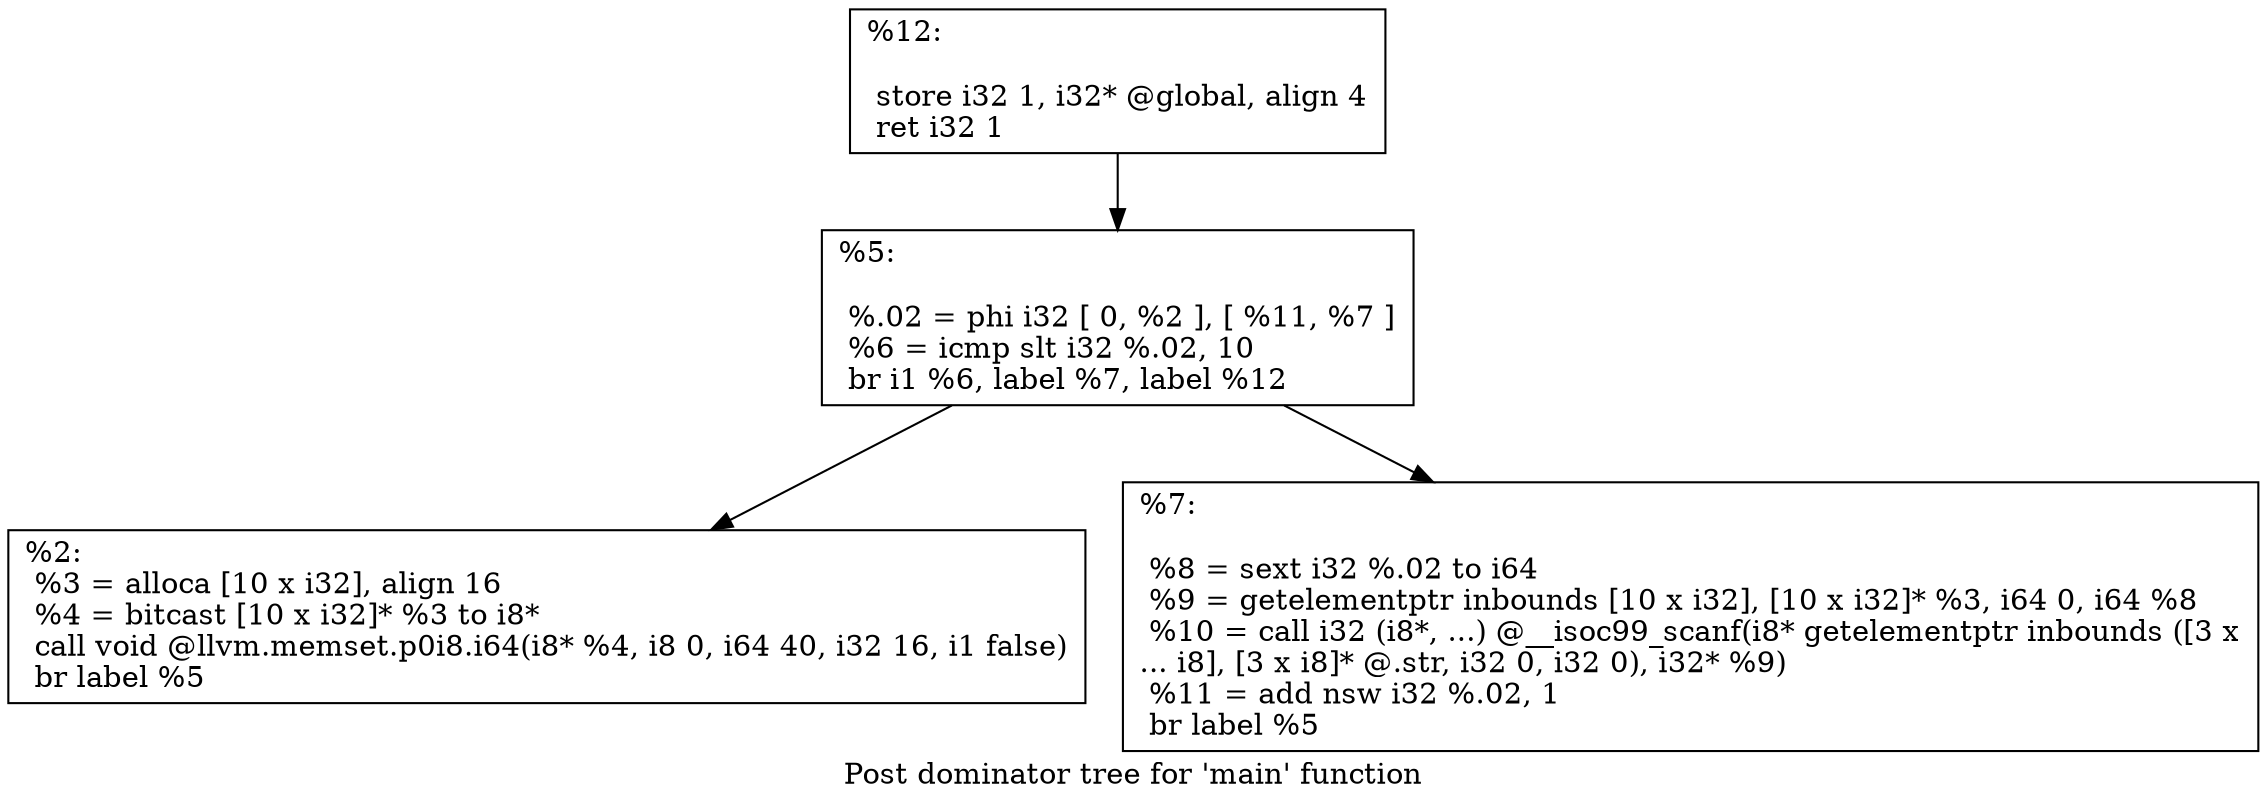 digraph "Post dominator tree for 'main' function" {
	label="Post dominator tree for 'main' function";

	Node0x7fffea0d4f10 [shape=record,label="{%12:\l\l  store i32 1, i32* @global, align 4\l  ret i32 1\l}"];
	Node0x7fffea0d4f10 -> Node0x7fffea0d4f50;
	Node0x7fffea0d4f50 [shape=record,label="{%5:\l\l  %.02 = phi i32 [ 0, %2 ], [ %11, %7 ]\l  %6 = icmp slt i32 %.02, 10\l  br i1 %6, label %7, label %12\l}"];
	Node0x7fffea0d4f50 -> Node0x7fffea0d4ed0;
	Node0x7fffea0d4f50 -> Node0x7fffea0d4f90;
	Node0x7fffea0d4ed0 [shape=record,label="{%2:\l  %3 = alloca [10 x i32], align 16\l  %4 = bitcast [10 x i32]* %3 to i8*\l  call void @llvm.memset.p0i8.i64(i8* %4, i8 0, i64 40, i32 16, i1 false)\l  br label %5\l}"];
	Node0x7fffea0d4f90 [shape=record,label="{%7:\l\l  %8 = sext i32 %.02 to i64\l  %9 = getelementptr inbounds [10 x i32], [10 x i32]* %3, i64 0, i64 %8\l  %10 = call i32 (i8*, ...) @__isoc99_scanf(i8* getelementptr inbounds ([3 x\l... i8], [3 x i8]* @.str, i32 0, i32 0), i32* %9)\l  %11 = add nsw i32 %.02, 1\l  br label %5\l}"];
}
